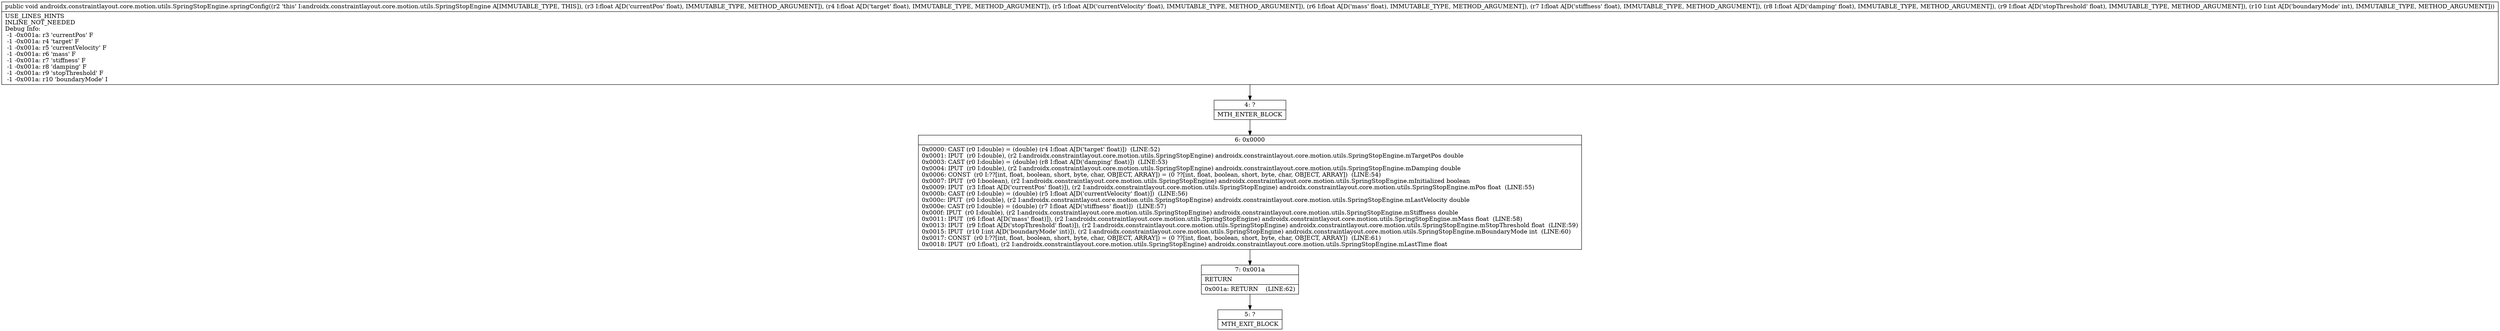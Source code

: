 digraph "CFG forandroidx.constraintlayout.core.motion.utils.SpringStopEngine.springConfig(FFFFFFFI)V" {
Node_4 [shape=record,label="{4\:\ ?|MTH_ENTER_BLOCK\l}"];
Node_6 [shape=record,label="{6\:\ 0x0000|0x0000: CAST (r0 I:double) = (double) (r4 I:float A[D('target' float)])  (LINE:52)\l0x0001: IPUT  (r0 I:double), (r2 I:androidx.constraintlayout.core.motion.utils.SpringStopEngine) androidx.constraintlayout.core.motion.utils.SpringStopEngine.mTargetPos double \l0x0003: CAST (r0 I:double) = (double) (r8 I:float A[D('damping' float)])  (LINE:53)\l0x0004: IPUT  (r0 I:double), (r2 I:androidx.constraintlayout.core.motion.utils.SpringStopEngine) androidx.constraintlayout.core.motion.utils.SpringStopEngine.mDamping double \l0x0006: CONST  (r0 I:??[int, float, boolean, short, byte, char, OBJECT, ARRAY]) = (0 ??[int, float, boolean, short, byte, char, OBJECT, ARRAY])  (LINE:54)\l0x0007: IPUT  (r0 I:boolean), (r2 I:androidx.constraintlayout.core.motion.utils.SpringStopEngine) androidx.constraintlayout.core.motion.utils.SpringStopEngine.mInitialized boolean \l0x0009: IPUT  (r3 I:float A[D('currentPos' float)]), (r2 I:androidx.constraintlayout.core.motion.utils.SpringStopEngine) androidx.constraintlayout.core.motion.utils.SpringStopEngine.mPos float  (LINE:55)\l0x000b: CAST (r0 I:double) = (double) (r5 I:float A[D('currentVelocity' float)])  (LINE:56)\l0x000c: IPUT  (r0 I:double), (r2 I:androidx.constraintlayout.core.motion.utils.SpringStopEngine) androidx.constraintlayout.core.motion.utils.SpringStopEngine.mLastVelocity double \l0x000e: CAST (r0 I:double) = (double) (r7 I:float A[D('stiffness' float)])  (LINE:57)\l0x000f: IPUT  (r0 I:double), (r2 I:androidx.constraintlayout.core.motion.utils.SpringStopEngine) androidx.constraintlayout.core.motion.utils.SpringStopEngine.mStiffness double \l0x0011: IPUT  (r6 I:float A[D('mass' float)]), (r2 I:androidx.constraintlayout.core.motion.utils.SpringStopEngine) androidx.constraintlayout.core.motion.utils.SpringStopEngine.mMass float  (LINE:58)\l0x0013: IPUT  (r9 I:float A[D('stopThreshold' float)]), (r2 I:androidx.constraintlayout.core.motion.utils.SpringStopEngine) androidx.constraintlayout.core.motion.utils.SpringStopEngine.mStopThreshold float  (LINE:59)\l0x0015: IPUT  (r10 I:int A[D('boundaryMode' int)]), (r2 I:androidx.constraintlayout.core.motion.utils.SpringStopEngine) androidx.constraintlayout.core.motion.utils.SpringStopEngine.mBoundaryMode int  (LINE:60)\l0x0017: CONST  (r0 I:??[int, float, boolean, short, byte, char, OBJECT, ARRAY]) = (0 ??[int, float, boolean, short, byte, char, OBJECT, ARRAY])  (LINE:61)\l0x0018: IPUT  (r0 I:float), (r2 I:androidx.constraintlayout.core.motion.utils.SpringStopEngine) androidx.constraintlayout.core.motion.utils.SpringStopEngine.mLastTime float \l}"];
Node_7 [shape=record,label="{7\:\ 0x001a|RETURN\l|0x001a: RETURN    (LINE:62)\l}"];
Node_5 [shape=record,label="{5\:\ ?|MTH_EXIT_BLOCK\l}"];
MethodNode[shape=record,label="{public void androidx.constraintlayout.core.motion.utils.SpringStopEngine.springConfig((r2 'this' I:androidx.constraintlayout.core.motion.utils.SpringStopEngine A[IMMUTABLE_TYPE, THIS]), (r3 I:float A[D('currentPos' float), IMMUTABLE_TYPE, METHOD_ARGUMENT]), (r4 I:float A[D('target' float), IMMUTABLE_TYPE, METHOD_ARGUMENT]), (r5 I:float A[D('currentVelocity' float), IMMUTABLE_TYPE, METHOD_ARGUMENT]), (r6 I:float A[D('mass' float), IMMUTABLE_TYPE, METHOD_ARGUMENT]), (r7 I:float A[D('stiffness' float), IMMUTABLE_TYPE, METHOD_ARGUMENT]), (r8 I:float A[D('damping' float), IMMUTABLE_TYPE, METHOD_ARGUMENT]), (r9 I:float A[D('stopThreshold' float), IMMUTABLE_TYPE, METHOD_ARGUMENT]), (r10 I:int A[D('boundaryMode' int), IMMUTABLE_TYPE, METHOD_ARGUMENT]))  | USE_LINES_HINTS\lINLINE_NOT_NEEDED\lDebug Info:\l  \-1 \-0x001a: r3 'currentPos' F\l  \-1 \-0x001a: r4 'target' F\l  \-1 \-0x001a: r5 'currentVelocity' F\l  \-1 \-0x001a: r6 'mass' F\l  \-1 \-0x001a: r7 'stiffness' F\l  \-1 \-0x001a: r8 'damping' F\l  \-1 \-0x001a: r9 'stopThreshold' F\l  \-1 \-0x001a: r10 'boundaryMode' I\l}"];
MethodNode -> Node_4;Node_4 -> Node_6;
Node_6 -> Node_7;
Node_7 -> Node_5;
}

